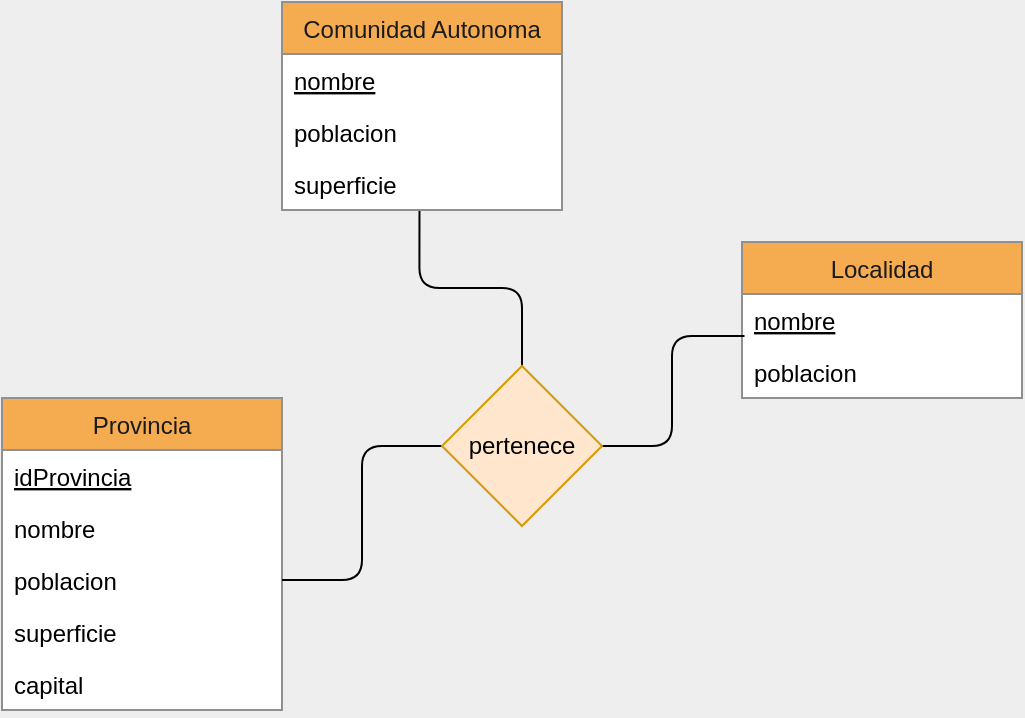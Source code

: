<mxfile version="14.9.0" type="github">
  <diagram id="qVgtE3y31zOZgSMEpOM5" name="Page-1">
    <mxGraphModel dx="1509" dy="836" grid="1" gridSize="10" guides="1" tooltips="1" connect="1" arrows="1" fold="1" page="1" pageScale="1" pageWidth="850" pageHeight="1100" background="#EEEEEE" math="0" shadow="0">
      <root>
        <mxCell id="0" />
        <mxCell id="1" parent="0" />
        <mxCell id="tixU7GhihtFyFwXV-NdT-1" value="Localidad" style="swimlane;fontStyle=0;childLayout=stackLayout;horizontal=1;startSize=26;horizontalStack=0;resizeParent=1;resizeParentMax=0;resizeLast=0;collapsible=1;marginBottom=0;rounded=0;sketch=0;fontColor=#1A1A1A;strokeColor=#909090;fillColor=#F5AB50;swimlaneFillColor=#ffffff;" vertex="1" parent="1">
          <mxGeometry x="470" y="240" width="140" height="78" as="geometry" />
        </mxCell>
        <mxCell id="tixU7GhihtFyFwXV-NdT-2" value="nombre" style="text;strokeColor=none;fillColor=none;align=left;verticalAlign=top;spacingLeft=4;spacingRight=4;overflow=hidden;rotatable=0;points=[[0,0.5],[1,0.5]];portConstraint=eastwest;fontStyle=4" vertex="1" parent="tixU7GhihtFyFwXV-NdT-1">
          <mxGeometry y="26" width="140" height="26" as="geometry" />
        </mxCell>
        <mxCell id="tixU7GhihtFyFwXV-NdT-3" value="poblacion" style="text;strokeColor=none;fillColor=none;align=left;verticalAlign=top;spacingLeft=4;spacingRight=4;overflow=hidden;rotatable=0;points=[[0,0.5],[1,0.5]];portConstraint=eastwest;" vertex="1" parent="tixU7GhihtFyFwXV-NdT-1">
          <mxGeometry y="52" width="140" height="26" as="geometry" />
        </mxCell>
        <mxCell id="tixU7GhihtFyFwXV-NdT-7" value="Provincia" style="swimlane;fontStyle=0;childLayout=stackLayout;horizontal=1;startSize=26;horizontalStack=0;resizeParent=1;resizeParentMax=0;resizeLast=0;collapsible=1;marginBottom=0;rounded=0;sketch=0;fontColor=#1A1A1A;strokeColor=#909090;fillColor=#F5AB50;swimlaneFillColor=#ffffff;" vertex="1" parent="1">
          <mxGeometry x="100" y="318" width="140" height="156" as="geometry" />
        </mxCell>
        <mxCell id="tixU7GhihtFyFwXV-NdT-21" value="idProvincia" style="text;strokeColor=none;fillColor=none;align=left;verticalAlign=top;spacingLeft=4;spacingRight=4;overflow=hidden;rotatable=0;points=[[0,0.5],[1,0.5]];portConstraint=eastwest;fontStyle=4" vertex="1" parent="tixU7GhihtFyFwXV-NdT-7">
          <mxGeometry y="26" width="140" height="26" as="geometry" />
        </mxCell>
        <mxCell id="tixU7GhihtFyFwXV-NdT-8" value="nombre" style="text;strokeColor=none;fillColor=none;align=left;verticalAlign=top;spacingLeft=4;spacingRight=4;overflow=hidden;rotatable=0;points=[[0,0.5],[1,0.5]];portConstraint=eastwest;fontStyle=0" vertex="1" parent="tixU7GhihtFyFwXV-NdT-7">
          <mxGeometry y="52" width="140" height="26" as="geometry" />
        </mxCell>
        <mxCell id="tixU7GhihtFyFwXV-NdT-9" value="poblacion" style="text;strokeColor=none;fillColor=none;align=left;verticalAlign=top;spacingLeft=4;spacingRight=4;overflow=hidden;rotatable=0;points=[[0,0.5],[1,0.5]];portConstraint=eastwest;" vertex="1" parent="tixU7GhihtFyFwXV-NdT-7">
          <mxGeometry y="78" width="140" height="26" as="geometry" />
        </mxCell>
        <mxCell id="tixU7GhihtFyFwXV-NdT-22" value="superficie" style="text;strokeColor=none;fillColor=none;align=left;verticalAlign=top;spacingLeft=4;spacingRight=4;overflow=hidden;rotatable=0;points=[[0,0.5],[1,0.5]];portConstraint=eastwest;" vertex="1" parent="tixU7GhihtFyFwXV-NdT-7">
          <mxGeometry y="104" width="140" height="26" as="geometry" />
        </mxCell>
        <mxCell id="tixU7GhihtFyFwXV-NdT-10" value="capital" style="text;strokeColor=none;fillColor=none;align=left;verticalAlign=top;spacingLeft=4;spacingRight=4;overflow=hidden;rotatable=0;points=[[0,0.5],[1,0.5]];portConstraint=eastwest;" vertex="1" parent="tixU7GhihtFyFwXV-NdT-7">
          <mxGeometry y="130" width="140" height="26" as="geometry" />
        </mxCell>
        <mxCell id="tixU7GhihtFyFwXV-NdT-13" style="edgeStyle=orthogonalEdgeStyle;curved=0;rounded=1;sketch=0;orthogonalLoop=1;jettySize=auto;html=1;exitX=0;exitY=0.5;exitDx=0;exitDy=0;fontColor=#1A1A1A;endArrow=none;endFill=0;" edge="1" parent="1" source="tixU7GhihtFyFwXV-NdT-11" target="tixU7GhihtFyFwXV-NdT-9">
          <mxGeometry relative="1" as="geometry" />
        </mxCell>
        <mxCell id="tixU7GhihtFyFwXV-NdT-14" style="edgeStyle=orthogonalEdgeStyle;curved=0;rounded=1;sketch=0;orthogonalLoop=1;jettySize=auto;html=1;exitX=1;exitY=0.5;exitDx=0;exitDy=0;entryX=0.009;entryY=0.808;entryDx=0;entryDy=0;entryPerimeter=0;fontColor=#1A1A1A;endArrow=none;endFill=0;strokeColor=#000000;" edge="1" parent="1" source="tixU7GhihtFyFwXV-NdT-11" target="tixU7GhihtFyFwXV-NdT-2">
          <mxGeometry relative="1" as="geometry" />
        </mxCell>
        <mxCell id="tixU7GhihtFyFwXV-NdT-20" style="edgeStyle=orthogonalEdgeStyle;curved=0;rounded=1;sketch=0;orthogonalLoop=1;jettySize=auto;html=1;exitX=0.5;exitY=0;exitDx=0;exitDy=0;fontColor=#1A1A1A;endArrow=none;endFill=0;strokeColor=#000000;entryX=0.491;entryY=0.969;entryDx=0;entryDy=0;entryPerimeter=0;" edge="1" parent="1" source="tixU7GhihtFyFwXV-NdT-11" target="tixU7GhihtFyFwXV-NdT-19">
          <mxGeometry relative="1" as="geometry">
            <mxPoint x="352" y="197" as="targetPoint" />
          </mxGeometry>
        </mxCell>
        <mxCell id="tixU7GhihtFyFwXV-NdT-11" value="pertenece" style="rhombus;whiteSpace=wrap;html=1;rounded=0;sketch=0;strokeColor=#d79b00;fillColor=#ffe6cc;" vertex="1" parent="1">
          <mxGeometry x="320" y="302" width="80" height="80" as="geometry" />
        </mxCell>
        <mxCell id="tixU7GhihtFyFwXV-NdT-16" value="Comunidad Autonoma" style="swimlane;fontStyle=0;childLayout=stackLayout;horizontal=1;startSize=26;horizontalStack=0;resizeParent=1;resizeParentMax=0;resizeLast=0;collapsible=1;marginBottom=0;rounded=0;sketch=0;fontColor=#1A1A1A;strokeColor=#909090;fillColor=#F5AB50;swimlaneFillColor=#ffffff;" vertex="1" parent="1">
          <mxGeometry x="240" y="120" width="140" height="104" as="geometry" />
        </mxCell>
        <mxCell id="tixU7GhihtFyFwXV-NdT-17" value="nombre" style="text;strokeColor=none;fillColor=none;align=left;verticalAlign=top;spacingLeft=4;spacingRight=4;overflow=hidden;rotatable=0;points=[[0,0.5],[1,0.5]];portConstraint=eastwest;fontStyle=4" vertex="1" parent="tixU7GhihtFyFwXV-NdT-16">
          <mxGeometry y="26" width="140" height="26" as="geometry" />
        </mxCell>
        <mxCell id="tixU7GhihtFyFwXV-NdT-18" value="poblacion" style="text;strokeColor=none;fillColor=none;align=left;verticalAlign=top;spacingLeft=4;spacingRight=4;overflow=hidden;rotatable=0;points=[[0,0.5],[1,0.5]];portConstraint=eastwest;" vertex="1" parent="tixU7GhihtFyFwXV-NdT-16">
          <mxGeometry y="52" width="140" height="26" as="geometry" />
        </mxCell>
        <mxCell id="tixU7GhihtFyFwXV-NdT-19" value="superficie" style="text;strokeColor=none;fillColor=none;align=left;verticalAlign=top;spacingLeft=4;spacingRight=4;overflow=hidden;rotatable=0;points=[[0,0.5],[1,0.5]];portConstraint=eastwest;" vertex="1" parent="tixU7GhihtFyFwXV-NdT-16">
          <mxGeometry y="78" width="140" height="26" as="geometry" />
        </mxCell>
      </root>
    </mxGraphModel>
  </diagram>
</mxfile>
